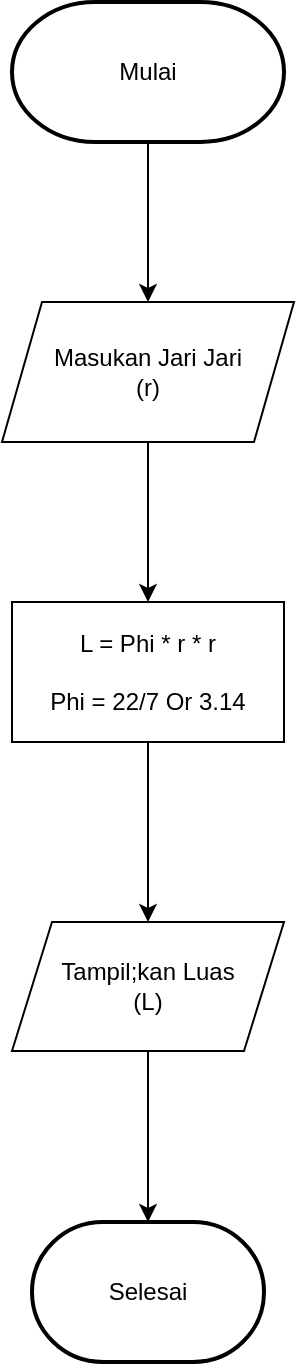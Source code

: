 <mxfile version="22.0.8" type="device">
  <diagram name="Halaman-1" id="qFyhXHq5x3_UuOpvHca8">
    <mxGraphModel dx="1114" dy="600" grid="1" gridSize="10" guides="1" tooltips="1" connect="1" arrows="1" fold="1" page="1" pageScale="1" pageWidth="827" pageHeight="1169" math="0" shadow="0">
      <root>
        <mxCell id="0" />
        <mxCell id="1" parent="0" />
        <mxCell id="9ceAKDI0aIz0-m3twJTR-2" value="Mulai" style="strokeWidth=2;html=1;shape=mxgraph.flowchart.terminator;whiteSpace=wrap;" vertex="1" parent="1">
          <mxGeometry x="359" y="120" width="136" height="70" as="geometry" />
        </mxCell>
        <mxCell id="9ceAKDI0aIz0-m3twJTR-3" value="Masukan Jari Jari&lt;br&gt;(r)" style="shape=parallelogram;perimeter=parallelogramPerimeter;whiteSpace=wrap;html=1;fixedSize=1;" vertex="1" parent="1">
          <mxGeometry x="354" y="270" width="146" height="70" as="geometry" />
        </mxCell>
        <mxCell id="9ceAKDI0aIz0-m3twJTR-4" value="L = Phi * r * r&lt;br&gt;&lt;br&gt;Phi = 22/7 Or 3.14" style="rounded=0;whiteSpace=wrap;html=1;" vertex="1" parent="1">
          <mxGeometry x="359" y="420" width="136" height="70" as="geometry" />
        </mxCell>
        <mxCell id="9ceAKDI0aIz0-m3twJTR-5" value="Tampil;kan Luas&lt;br&gt;(L)" style="shape=parallelogram;perimeter=parallelogramPerimeter;whiteSpace=wrap;html=1;fixedSize=1;" vertex="1" parent="1">
          <mxGeometry x="359" y="580" width="136" height="64.5" as="geometry" />
        </mxCell>
        <mxCell id="9ceAKDI0aIz0-m3twJTR-6" value="Selesai" style="strokeWidth=2;html=1;shape=mxgraph.flowchart.terminator;whiteSpace=wrap;" vertex="1" parent="1">
          <mxGeometry x="369" y="730" width="116" height="70" as="geometry" />
        </mxCell>
        <mxCell id="9ceAKDI0aIz0-m3twJTR-7" value="" style="endArrow=classic;html=1;rounded=0;" edge="1" parent="1" source="9ceAKDI0aIz0-m3twJTR-3" target="9ceAKDI0aIz0-m3twJTR-4">
          <mxGeometry width="50" height="50" relative="1" as="geometry">
            <mxPoint x="390" y="540" as="sourcePoint" />
            <mxPoint x="440" y="490" as="targetPoint" />
          </mxGeometry>
        </mxCell>
        <mxCell id="9ceAKDI0aIz0-m3twJTR-8" value="" style="endArrow=classic;html=1;rounded=0;" edge="1" parent="1" source="9ceAKDI0aIz0-m3twJTR-4" target="9ceAKDI0aIz0-m3twJTR-5">
          <mxGeometry width="50" height="50" relative="1" as="geometry">
            <mxPoint x="390" y="540" as="sourcePoint" />
            <mxPoint x="460" y="530" as="targetPoint" />
          </mxGeometry>
        </mxCell>
        <mxCell id="9ceAKDI0aIz0-m3twJTR-9" value="" style="endArrow=classic;html=1;rounded=0;" edge="1" parent="1" source="9ceAKDI0aIz0-m3twJTR-5" target="9ceAKDI0aIz0-m3twJTR-6">
          <mxGeometry width="50" height="50" relative="1" as="geometry">
            <mxPoint x="390" y="740" as="sourcePoint" />
            <mxPoint x="440" y="690" as="targetPoint" />
          </mxGeometry>
        </mxCell>
        <mxCell id="9ceAKDI0aIz0-m3twJTR-10" value="" style="endArrow=classic;html=1;rounded=0;" edge="1" parent="1" source="9ceAKDI0aIz0-m3twJTR-2" target="9ceAKDI0aIz0-m3twJTR-3">
          <mxGeometry width="50" height="50" relative="1" as="geometry">
            <mxPoint x="390" y="240" as="sourcePoint" />
            <mxPoint x="440" y="220" as="targetPoint" />
          </mxGeometry>
        </mxCell>
      </root>
    </mxGraphModel>
  </diagram>
</mxfile>
